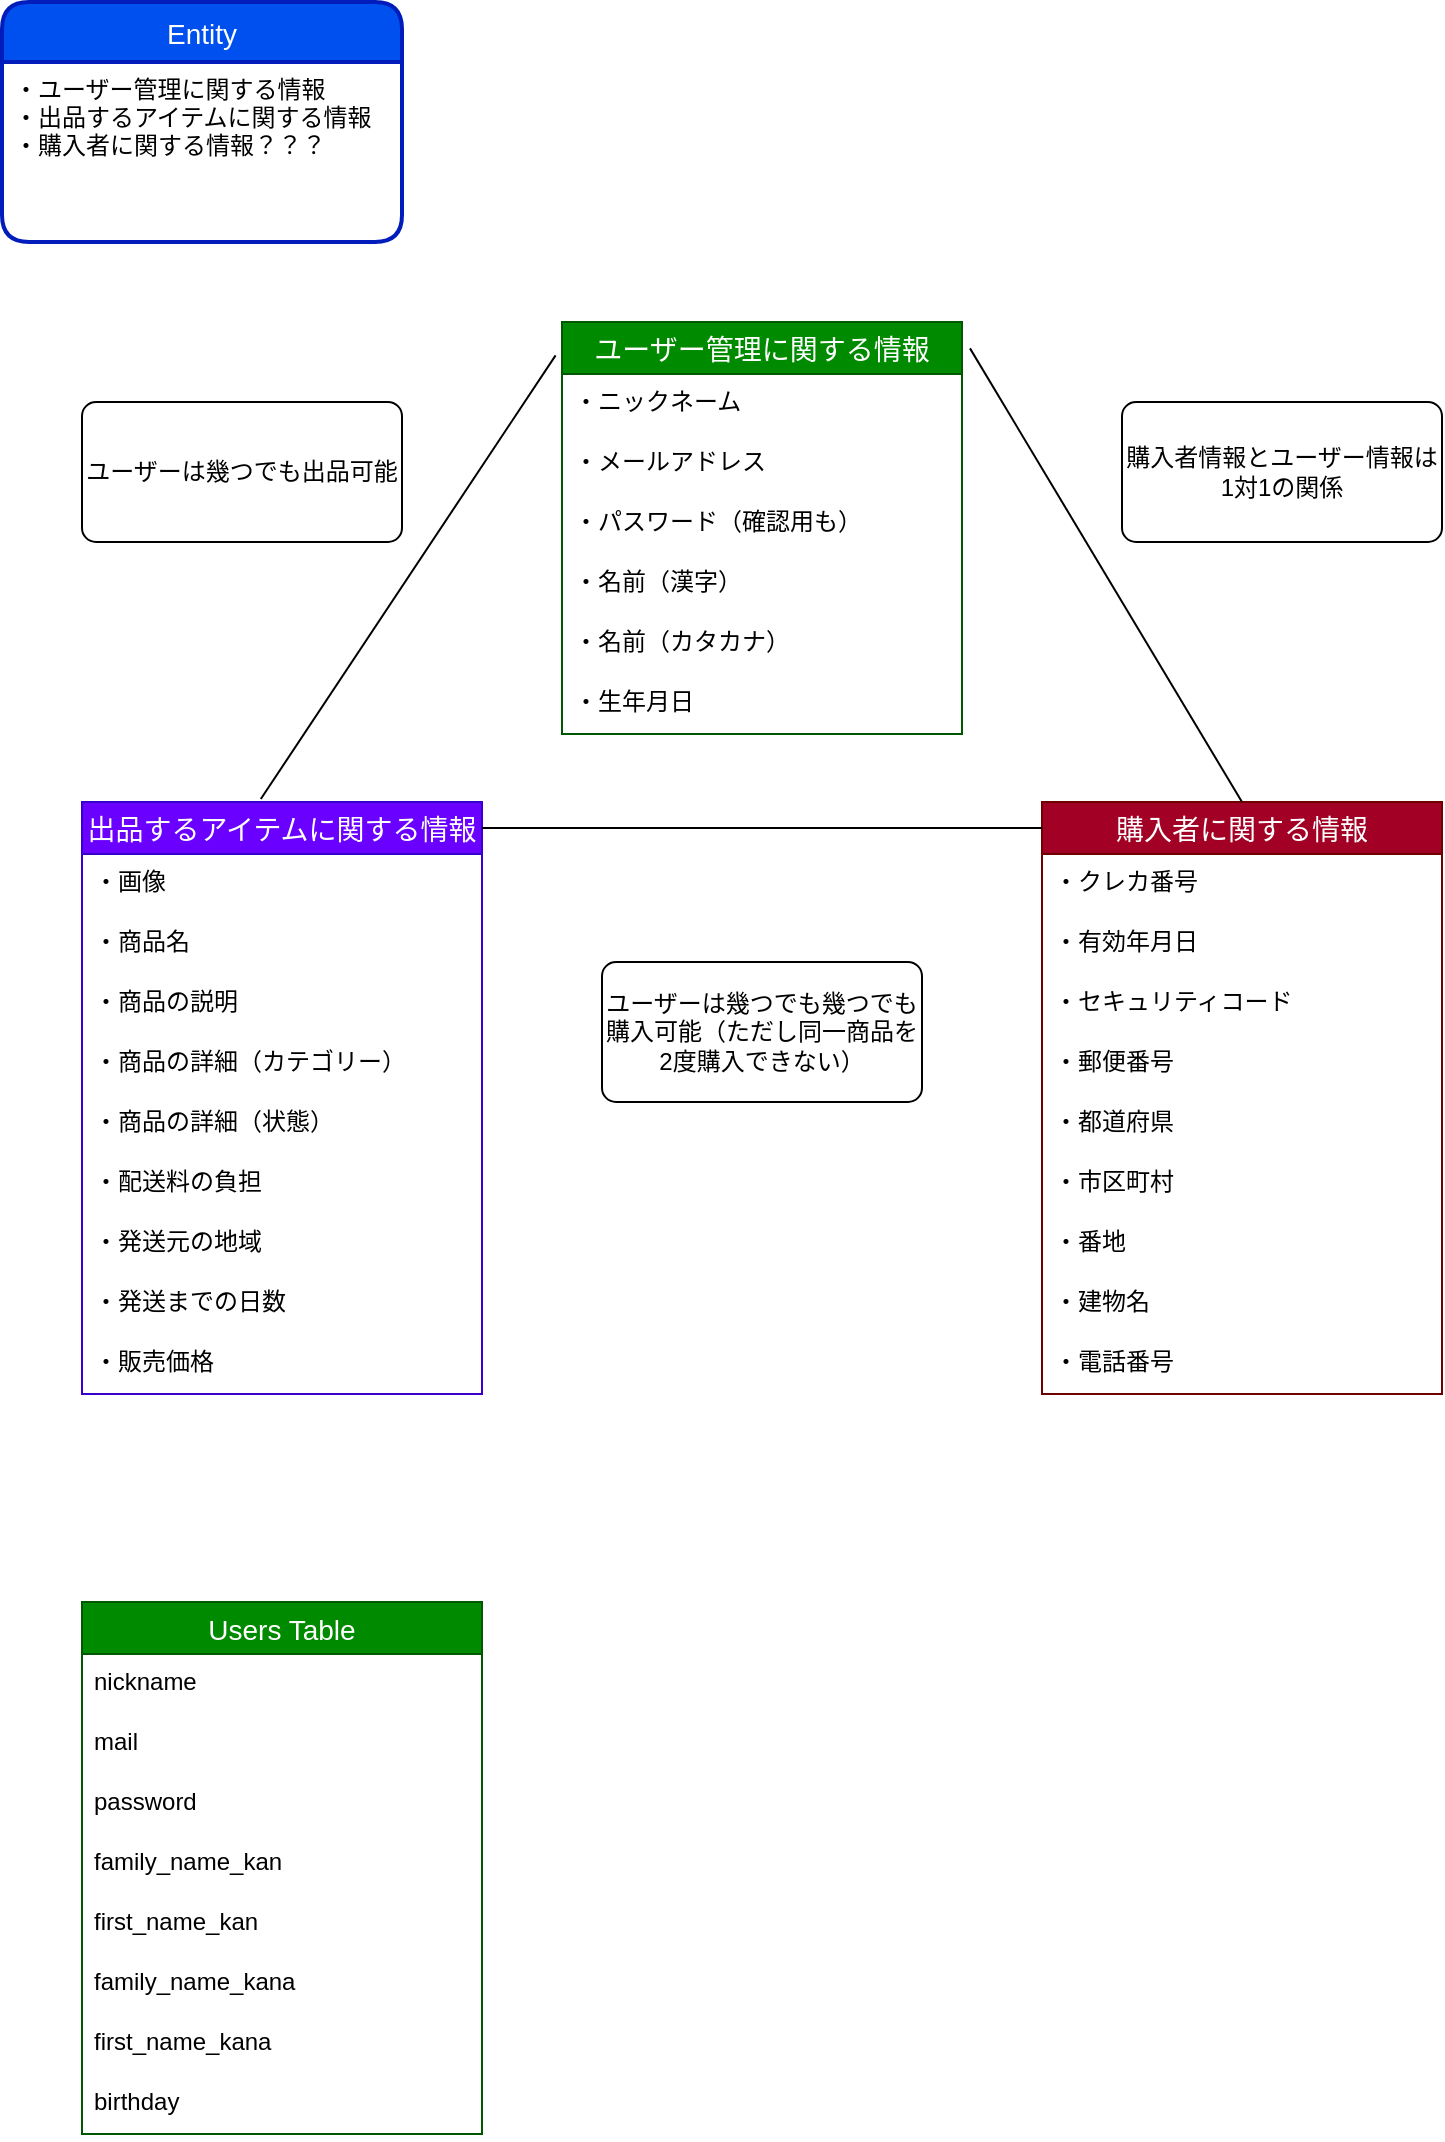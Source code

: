 <mxfile>
    <diagram id="-8MSd54DaZZSYHlFw9ma" name="ページ1">
        <mxGraphModel dx="995" dy="496" grid="1" gridSize="10" guides="1" tooltips="1" connect="1" arrows="1" fold="1" page="1" pageScale="1" pageWidth="827" pageHeight="1169" math="0" shadow="0">
            <root>
                <mxCell id="0"/>
                <mxCell id="1" parent="0"/>
                <mxCell id="2" value="Entity" style="swimlane;childLayout=stackLayout;horizontal=1;startSize=30;horizontalStack=0;rounded=1;fontSize=14;fontStyle=0;strokeWidth=2;resizeParent=0;resizeLast=1;shadow=0;dashed=0;align=center;fillColor=#0050ef;fontColor=#ffffff;strokeColor=#001DBC;" vertex="1" parent="1">
                    <mxGeometry x="40" y="40" width="200" height="120" as="geometry"/>
                </mxCell>
                <mxCell id="3" value="・ユーザー管理に関する情報&#10;・出品するアイテムに関する情報&#10;・購入者に関する情報？？？" style="align=left;strokeColor=none;fillColor=none;spacingLeft=4;fontSize=12;verticalAlign=top;resizable=0;rotatable=0;part=1;" vertex="1" parent="2">
                    <mxGeometry y="30" width="200" height="90" as="geometry"/>
                </mxCell>
                <mxCell id="18" value="ユーザー管理に関する情報" style="swimlane;fontStyle=0;childLayout=stackLayout;horizontal=1;startSize=26;horizontalStack=0;resizeParent=1;resizeParentMax=0;resizeLast=0;collapsible=1;marginBottom=0;align=center;fontSize=14;fillColor=#008a00;fontColor=#ffffff;strokeColor=#005700;" vertex="1" parent="1">
                    <mxGeometry x="320" y="200" width="200" height="206" as="geometry"/>
                </mxCell>
                <mxCell id="19" value="・ニックネーム" style="text;strokeColor=none;fillColor=none;spacingLeft=4;spacingRight=4;overflow=hidden;rotatable=0;points=[[0,0.5],[1,0.5]];portConstraint=eastwest;fontSize=12;" vertex="1" parent="18">
                    <mxGeometry y="26" width="200" height="30" as="geometry"/>
                </mxCell>
                <mxCell id="20" value="・メールアドレス" style="text;strokeColor=none;fillColor=none;spacingLeft=4;spacingRight=4;overflow=hidden;rotatable=0;points=[[0,0.5],[1,0.5]];portConstraint=eastwest;fontSize=12;" vertex="1" parent="18">
                    <mxGeometry y="56" width="200" height="30" as="geometry"/>
                </mxCell>
                <mxCell id="23" value="・パスワード（確認用も）" style="text;strokeColor=none;fillColor=none;spacingLeft=4;spacingRight=4;overflow=hidden;rotatable=0;points=[[0,0.5],[1,0.5]];portConstraint=eastwest;fontSize=12;" vertex="1" parent="18">
                    <mxGeometry y="86" width="200" height="30" as="geometry"/>
                </mxCell>
                <mxCell id="21" value="・名前（漢字）" style="text;strokeColor=none;fillColor=none;spacingLeft=4;spacingRight=4;overflow=hidden;rotatable=0;points=[[0,0.5],[1,0.5]];portConstraint=eastwest;fontSize=12;" vertex="1" parent="18">
                    <mxGeometry y="116" width="200" height="30" as="geometry"/>
                </mxCell>
                <mxCell id="24" value="・名前（カタカナ）" style="text;strokeColor=none;fillColor=none;spacingLeft=4;spacingRight=4;overflow=hidden;rotatable=0;points=[[0,0.5],[1,0.5]];portConstraint=eastwest;fontSize=12;" vertex="1" parent="18">
                    <mxGeometry y="146" width="200" height="30" as="geometry"/>
                </mxCell>
                <mxCell id="25" value="・生年月日" style="text;strokeColor=none;fillColor=none;spacingLeft=4;spacingRight=4;overflow=hidden;rotatable=0;points=[[0,0.5],[1,0.5]];portConstraint=eastwest;fontSize=12;" vertex="1" parent="18">
                    <mxGeometry y="176" width="200" height="30" as="geometry"/>
                </mxCell>
                <mxCell id="26" value="出品するアイテムに関する情報" style="swimlane;fontStyle=0;childLayout=stackLayout;horizontal=1;startSize=26;horizontalStack=0;resizeParent=1;resizeParentMax=0;resizeLast=0;collapsible=1;marginBottom=0;align=center;fontSize=14;fillColor=#6a00ff;fontColor=#ffffff;strokeColor=#3700CC;" vertex="1" parent="1">
                    <mxGeometry x="80" y="440" width="200" height="296" as="geometry"/>
                </mxCell>
                <mxCell id="27" value="・画像" style="text;strokeColor=none;fillColor=none;spacingLeft=4;spacingRight=4;overflow=hidden;rotatable=0;points=[[0,0.5],[1,0.5]];portConstraint=eastwest;fontSize=12;" vertex="1" parent="26">
                    <mxGeometry y="26" width="200" height="30" as="geometry"/>
                </mxCell>
                <mxCell id="28" value="・商品名" style="text;strokeColor=none;fillColor=none;spacingLeft=4;spacingRight=4;overflow=hidden;rotatable=0;points=[[0,0.5],[1,0.5]];portConstraint=eastwest;fontSize=12;" vertex="1" parent="26">
                    <mxGeometry y="56" width="200" height="30" as="geometry"/>
                </mxCell>
                <mxCell id="29" value="・商品の説明" style="text;strokeColor=none;fillColor=none;spacingLeft=4;spacingRight=4;overflow=hidden;rotatable=0;points=[[0,0.5],[1,0.5]];portConstraint=eastwest;fontSize=12;" vertex="1" parent="26">
                    <mxGeometry y="86" width="200" height="30" as="geometry"/>
                </mxCell>
                <mxCell id="30" value="・商品の詳細（カテゴリー）" style="text;strokeColor=none;fillColor=none;spacingLeft=4;spacingRight=4;overflow=hidden;rotatable=0;points=[[0,0.5],[1,0.5]];portConstraint=eastwest;fontSize=12;" vertex="1" parent="26">
                    <mxGeometry y="116" width="200" height="30" as="geometry"/>
                </mxCell>
                <mxCell id="31" value="・商品の詳細（状態）" style="text;strokeColor=none;fillColor=none;spacingLeft=4;spacingRight=4;overflow=hidden;rotatable=0;points=[[0,0.5],[1,0.5]];portConstraint=eastwest;fontSize=12;" vertex="1" parent="26">
                    <mxGeometry y="146" width="200" height="30" as="geometry"/>
                </mxCell>
                <mxCell id="32" value="・配送料の負担" style="text;strokeColor=none;fillColor=none;spacingLeft=4;spacingRight=4;overflow=hidden;rotatable=0;points=[[0,0.5],[1,0.5]];portConstraint=eastwest;fontSize=12;" vertex="1" parent="26">
                    <mxGeometry y="176" width="200" height="30" as="geometry"/>
                </mxCell>
                <mxCell id="33" value="・発送元の地域" style="text;strokeColor=none;fillColor=none;spacingLeft=4;spacingRight=4;overflow=hidden;rotatable=0;points=[[0,0.5],[1,0.5]];portConstraint=eastwest;fontSize=12;" vertex="1" parent="26">
                    <mxGeometry y="206" width="200" height="30" as="geometry"/>
                </mxCell>
                <mxCell id="34" value="・発送までの日数" style="text;strokeColor=none;fillColor=none;spacingLeft=4;spacingRight=4;overflow=hidden;rotatable=0;points=[[0,0.5],[1,0.5]];portConstraint=eastwest;fontSize=12;" vertex="1" parent="26">
                    <mxGeometry y="236" width="200" height="30" as="geometry"/>
                </mxCell>
                <mxCell id="35" value="・販売価格" style="text;strokeColor=none;fillColor=none;spacingLeft=4;spacingRight=4;overflow=hidden;rotatable=0;points=[[0,0.5],[1,0.5]];portConstraint=eastwest;fontSize=12;" vertex="1" parent="26">
                    <mxGeometry y="266" width="200" height="30" as="geometry"/>
                </mxCell>
                <mxCell id="36" value="購入者に関する情報" style="swimlane;fontStyle=0;childLayout=stackLayout;horizontal=1;startSize=26;horizontalStack=0;resizeParent=1;resizeParentMax=0;resizeLast=0;collapsible=1;marginBottom=0;align=center;fontSize=14;fillColor=#a20025;fontColor=#ffffff;strokeColor=#6F0000;" vertex="1" parent="1">
                    <mxGeometry x="560" y="440" width="200" height="296" as="geometry"/>
                </mxCell>
                <mxCell id="37" value="・クレカ番号" style="text;strokeColor=none;fillColor=none;spacingLeft=4;spacingRight=4;overflow=hidden;rotatable=0;points=[[0,0.5],[1,0.5]];portConstraint=eastwest;fontSize=12;" vertex="1" parent="36">
                    <mxGeometry y="26" width="200" height="30" as="geometry"/>
                </mxCell>
                <mxCell id="38" value="・有効年月日" style="text;strokeColor=none;fillColor=none;spacingLeft=4;spacingRight=4;overflow=hidden;rotatable=0;points=[[0,0.5],[1,0.5]];portConstraint=eastwest;fontSize=12;" vertex="1" parent="36">
                    <mxGeometry y="56" width="200" height="30" as="geometry"/>
                </mxCell>
                <mxCell id="39" value="・セキュリティコード" style="text;strokeColor=none;fillColor=none;spacingLeft=4;spacingRight=4;overflow=hidden;rotatable=0;points=[[0,0.5],[1,0.5]];portConstraint=eastwest;fontSize=12;" vertex="1" parent="36">
                    <mxGeometry y="86" width="200" height="30" as="geometry"/>
                </mxCell>
                <mxCell id="40" value="・郵便番号" style="text;strokeColor=none;fillColor=none;spacingLeft=4;spacingRight=4;overflow=hidden;rotatable=0;points=[[0,0.5],[1,0.5]];portConstraint=eastwest;fontSize=12;" vertex="1" parent="36">
                    <mxGeometry y="116" width="200" height="30" as="geometry"/>
                </mxCell>
                <mxCell id="41" value="・都道府県" style="text;strokeColor=none;fillColor=none;spacingLeft=4;spacingRight=4;overflow=hidden;rotatable=0;points=[[0,0.5],[1,0.5]];portConstraint=eastwest;fontSize=12;" vertex="1" parent="36">
                    <mxGeometry y="146" width="200" height="30" as="geometry"/>
                </mxCell>
                <mxCell id="43" value="・市区町村" style="text;strokeColor=none;fillColor=none;spacingLeft=4;spacingRight=4;overflow=hidden;rotatable=0;points=[[0,0.5],[1,0.5]];portConstraint=eastwest;fontSize=12;" vertex="1" parent="36">
                    <mxGeometry y="176" width="200" height="30" as="geometry"/>
                </mxCell>
                <mxCell id="42" value="・番地" style="text;strokeColor=none;fillColor=none;spacingLeft=4;spacingRight=4;overflow=hidden;rotatable=0;points=[[0,0.5],[1,0.5]];portConstraint=eastwest;fontSize=12;" vertex="1" parent="36">
                    <mxGeometry y="206" width="200" height="30" as="geometry"/>
                </mxCell>
                <mxCell id="44" value="・建物名" style="text;strokeColor=none;fillColor=none;spacingLeft=4;spacingRight=4;overflow=hidden;rotatable=0;points=[[0,0.5],[1,0.5]];portConstraint=eastwest;fontSize=12;" vertex="1" parent="36">
                    <mxGeometry y="236" width="200" height="30" as="geometry"/>
                </mxCell>
                <mxCell id="45" value="・電話番号" style="text;strokeColor=none;fillColor=none;spacingLeft=4;spacingRight=4;overflow=hidden;rotatable=0;points=[[0,0.5],[1,0.5]];portConstraint=eastwest;fontSize=12;" vertex="1" parent="36">
                    <mxGeometry y="266" width="200" height="30" as="geometry"/>
                </mxCell>
                <mxCell id="46" value="" style="endArrow=none;html=1;rounded=0;entryX=-0.016;entryY=0.081;entryDx=0;entryDy=0;entryPerimeter=0;exitX=0.447;exitY=-0.005;exitDx=0;exitDy=0;exitPerimeter=0;" edge="1" parent="1" source="26" target="18">
                    <mxGeometry relative="1" as="geometry">
                        <mxPoint x="170" y="390" as="sourcePoint"/>
                        <mxPoint x="330" y="390" as="targetPoint"/>
                    </mxGeometry>
                </mxCell>
                <mxCell id="47" value="" style="endArrow=none;html=1;rounded=0;entryX=1.02;entryY=0.064;entryDx=0;entryDy=0;entryPerimeter=0;exitX=0.5;exitY=0;exitDx=0;exitDy=0;" edge="1" parent="1" source="36" target="18">
                    <mxGeometry relative="1" as="geometry">
                        <mxPoint x="179.4" y="448.52" as="sourcePoint"/>
                        <mxPoint x="326.8" y="226.686" as="targetPoint"/>
                    </mxGeometry>
                </mxCell>
                <mxCell id="48" value="" style="endArrow=none;html=1;rounded=0;" edge="1" parent="1">
                    <mxGeometry relative="1" as="geometry">
                        <mxPoint x="280" y="453" as="sourcePoint"/>
                        <mxPoint x="560" y="453" as="targetPoint"/>
                    </mxGeometry>
                </mxCell>
                <mxCell id="49" value="ユーザーは幾つでも出品可能" style="rounded=1;arcSize=10;whiteSpace=wrap;html=1;align=center;" vertex="1" parent="1">
                    <mxGeometry x="80" y="240" width="160" height="70" as="geometry"/>
                </mxCell>
                <mxCell id="50" value="ユーザーは幾つでも幾つでも購入可能（ただし同一商品を2度購入できない）" style="rounded=1;arcSize=10;whiteSpace=wrap;html=1;align=center;" vertex="1" parent="1">
                    <mxGeometry x="340" y="520" width="160" height="70" as="geometry"/>
                </mxCell>
                <mxCell id="51" value="購入者情報とユーザー情報は1対1の関係" style="rounded=1;arcSize=10;whiteSpace=wrap;html=1;align=center;" vertex="1" parent="1">
                    <mxGeometry x="600" y="240" width="160" height="70" as="geometry"/>
                </mxCell>
                <mxCell id="174" value="Users Table" style="swimlane;fontStyle=0;childLayout=stackLayout;horizontal=1;startSize=26;horizontalStack=0;resizeParent=1;resizeParentMax=0;resizeLast=0;collapsible=1;marginBottom=0;align=center;fontSize=14;fillColor=#008a00;fontColor=#ffffff;strokeColor=#005700;" vertex="1" parent="1">
                    <mxGeometry x="80" y="840" width="200" height="266" as="geometry"/>
                </mxCell>
                <mxCell id="175" value="nickname" style="text;strokeColor=none;fillColor=none;spacingLeft=4;spacingRight=4;overflow=hidden;rotatable=0;points=[[0,0.5],[1,0.5]];portConstraint=eastwest;fontSize=12;" vertex="1" parent="174">
                    <mxGeometry y="26" width="200" height="30" as="geometry"/>
                </mxCell>
                <mxCell id="176" value="mail" style="text;strokeColor=none;fillColor=none;spacingLeft=4;spacingRight=4;overflow=hidden;rotatable=0;points=[[0,0.5],[1,0.5]];portConstraint=eastwest;fontSize=12;" vertex="1" parent="174">
                    <mxGeometry y="56" width="200" height="30" as="geometry"/>
                </mxCell>
                <mxCell id="177" value="password" style="text;strokeColor=none;fillColor=none;spacingLeft=4;spacingRight=4;overflow=hidden;rotatable=0;points=[[0,0.5],[1,0.5]];portConstraint=eastwest;fontSize=12;" vertex="1" parent="174">
                    <mxGeometry y="86" width="200" height="30" as="geometry"/>
                </mxCell>
                <mxCell id="178" value="family_name_kan" style="text;strokeColor=none;fillColor=none;spacingLeft=4;spacingRight=4;overflow=hidden;rotatable=0;points=[[0,0.5],[1,0.5]];portConstraint=eastwest;fontSize=12;" vertex="1" parent="174">
                    <mxGeometry y="116" width="200" height="30" as="geometry"/>
                </mxCell>
                <mxCell id="181" value="first_name_kan" style="text;strokeColor=none;fillColor=none;spacingLeft=4;spacingRight=4;overflow=hidden;rotatable=0;points=[[0,0.5],[1,0.5]];portConstraint=eastwest;fontSize=12;" vertex="1" parent="174">
                    <mxGeometry y="146" width="200" height="30" as="geometry"/>
                </mxCell>
                <mxCell id="182" value="family_name_kana" style="text;strokeColor=none;fillColor=none;spacingLeft=4;spacingRight=4;overflow=hidden;rotatable=0;points=[[0,0.5],[1,0.5]];portConstraint=eastwest;fontSize=12;" vertex="1" parent="174">
                    <mxGeometry y="176" width="200" height="30" as="geometry"/>
                </mxCell>
                <mxCell id="179" value="first_name_kana" style="text;strokeColor=none;fillColor=none;spacingLeft=4;spacingRight=4;overflow=hidden;rotatable=0;points=[[0,0.5],[1,0.5]];portConstraint=eastwest;fontSize=12;" vertex="1" parent="174">
                    <mxGeometry y="206" width="200" height="30" as="geometry"/>
                </mxCell>
                <mxCell id="180" value="birthday" style="text;strokeColor=none;fillColor=none;spacingLeft=4;spacingRight=4;overflow=hidden;rotatable=0;points=[[0,0.5],[1,0.5]];portConstraint=eastwest;fontSize=12;" vertex="1" parent="174">
                    <mxGeometry y="236" width="200" height="30" as="geometry"/>
                </mxCell>
            </root>
        </mxGraphModel>
    </diagram>
</mxfile>
